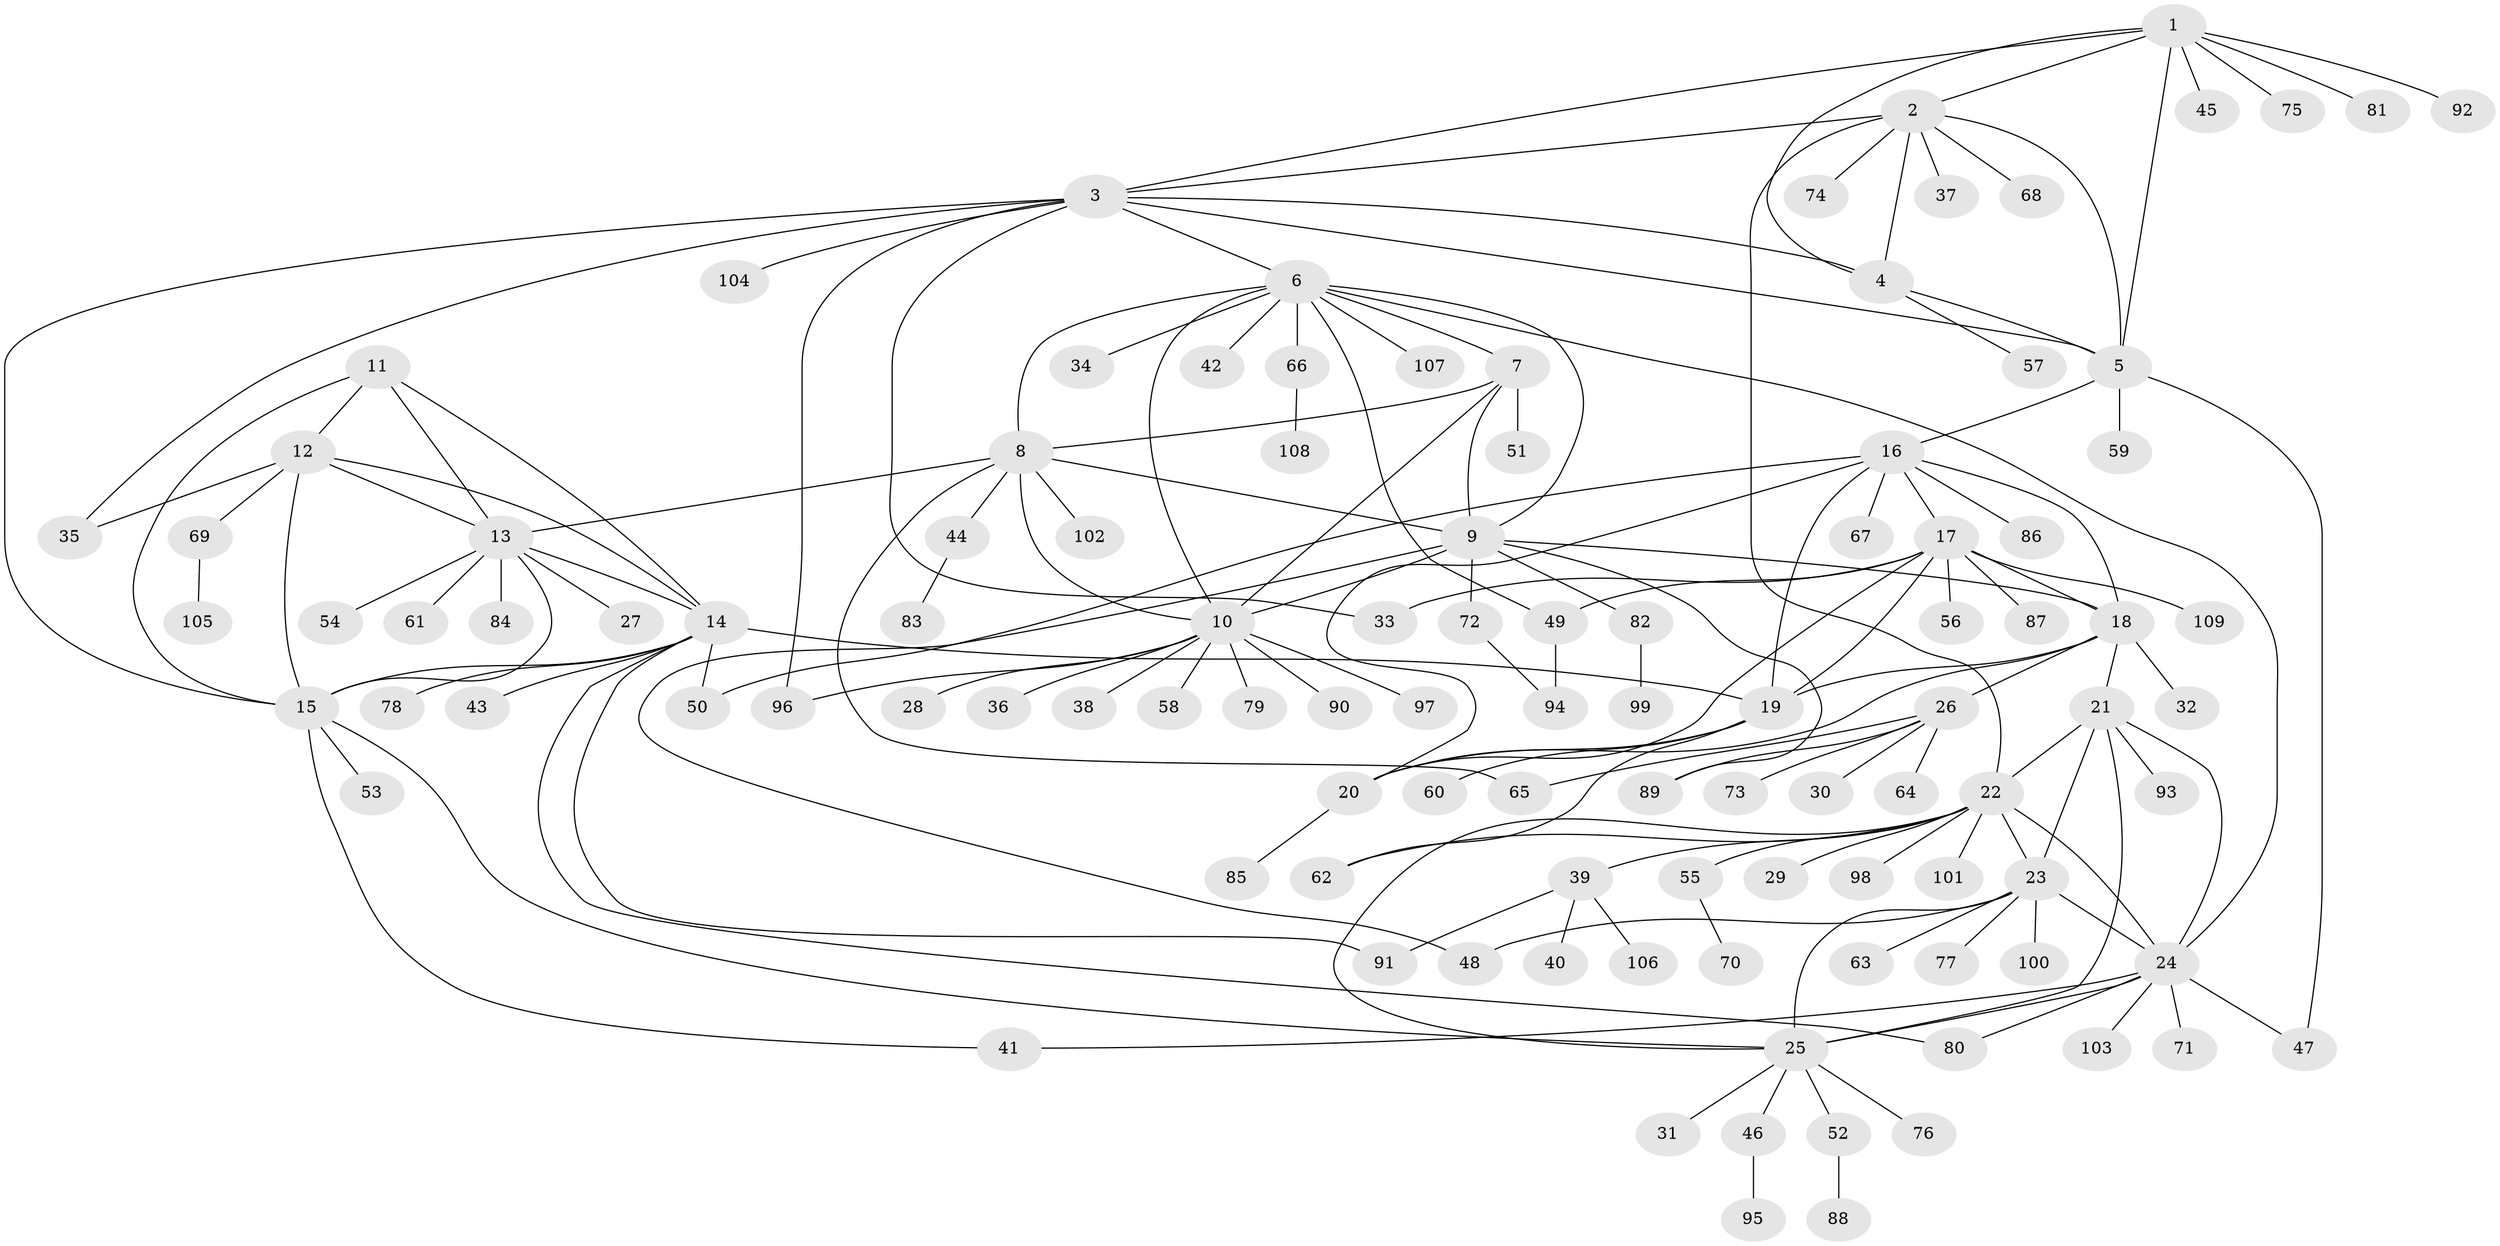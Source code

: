 // Generated by graph-tools (version 1.1) at 2025/37/03/09/25 02:37:16]
// undirected, 109 vertices, 158 edges
graph export_dot {
graph [start="1"]
  node [color=gray90,style=filled];
  1;
  2;
  3;
  4;
  5;
  6;
  7;
  8;
  9;
  10;
  11;
  12;
  13;
  14;
  15;
  16;
  17;
  18;
  19;
  20;
  21;
  22;
  23;
  24;
  25;
  26;
  27;
  28;
  29;
  30;
  31;
  32;
  33;
  34;
  35;
  36;
  37;
  38;
  39;
  40;
  41;
  42;
  43;
  44;
  45;
  46;
  47;
  48;
  49;
  50;
  51;
  52;
  53;
  54;
  55;
  56;
  57;
  58;
  59;
  60;
  61;
  62;
  63;
  64;
  65;
  66;
  67;
  68;
  69;
  70;
  71;
  72;
  73;
  74;
  75;
  76;
  77;
  78;
  79;
  80;
  81;
  82;
  83;
  84;
  85;
  86;
  87;
  88;
  89;
  90;
  91;
  92;
  93;
  94;
  95;
  96;
  97;
  98;
  99;
  100;
  101;
  102;
  103;
  104;
  105;
  106;
  107;
  108;
  109;
  1 -- 2;
  1 -- 3;
  1 -- 4;
  1 -- 5;
  1 -- 45;
  1 -- 75;
  1 -- 81;
  1 -- 92;
  2 -- 3;
  2 -- 4;
  2 -- 5;
  2 -- 22;
  2 -- 37;
  2 -- 68;
  2 -- 74;
  3 -- 4;
  3 -- 5;
  3 -- 6;
  3 -- 15;
  3 -- 33;
  3 -- 35;
  3 -- 96;
  3 -- 104;
  4 -- 5;
  4 -- 57;
  5 -- 16;
  5 -- 47;
  5 -- 59;
  6 -- 7;
  6 -- 8;
  6 -- 9;
  6 -- 10;
  6 -- 24;
  6 -- 34;
  6 -- 42;
  6 -- 49;
  6 -- 66;
  6 -- 107;
  7 -- 8;
  7 -- 9;
  7 -- 10;
  7 -- 51;
  8 -- 9;
  8 -- 10;
  8 -- 13;
  8 -- 44;
  8 -- 65;
  8 -- 102;
  9 -- 10;
  9 -- 18;
  9 -- 48;
  9 -- 72;
  9 -- 82;
  9 -- 89;
  10 -- 28;
  10 -- 36;
  10 -- 38;
  10 -- 58;
  10 -- 79;
  10 -- 90;
  10 -- 96;
  10 -- 97;
  11 -- 12;
  11 -- 13;
  11 -- 14;
  11 -- 15;
  12 -- 13;
  12 -- 14;
  12 -- 15;
  12 -- 35;
  12 -- 69;
  13 -- 14;
  13 -- 15;
  13 -- 27;
  13 -- 54;
  13 -- 61;
  13 -- 84;
  14 -- 15;
  14 -- 19;
  14 -- 43;
  14 -- 50;
  14 -- 78;
  14 -- 80;
  14 -- 91;
  15 -- 25;
  15 -- 41;
  15 -- 53;
  16 -- 17;
  16 -- 18;
  16 -- 19;
  16 -- 20;
  16 -- 50;
  16 -- 67;
  16 -- 86;
  17 -- 18;
  17 -- 19;
  17 -- 20;
  17 -- 33;
  17 -- 49;
  17 -- 56;
  17 -- 87;
  17 -- 109;
  18 -- 19;
  18 -- 20;
  18 -- 21;
  18 -- 26;
  18 -- 32;
  19 -- 20;
  19 -- 60;
  19 -- 62;
  20 -- 85;
  21 -- 22;
  21 -- 23;
  21 -- 24;
  21 -- 25;
  21 -- 93;
  22 -- 23;
  22 -- 24;
  22 -- 25;
  22 -- 29;
  22 -- 39;
  22 -- 55;
  22 -- 62;
  22 -- 98;
  22 -- 101;
  23 -- 24;
  23 -- 25;
  23 -- 48;
  23 -- 63;
  23 -- 77;
  23 -- 100;
  24 -- 25;
  24 -- 41;
  24 -- 47;
  24 -- 71;
  24 -- 80;
  24 -- 103;
  25 -- 31;
  25 -- 46;
  25 -- 52;
  25 -- 76;
  26 -- 30;
  26 -- 64;
  26 -- 65;
  26 -- 73;
  26 -- 89;
  39 -- 40;
  39 -- 91;
  39 -- 106;
  44 -- 83;
  46 -- 95;
  49 -- 94;
  52 -- 88;
  55 -- 70;
  66 -- 108;
  69 -- 105;
  72 -- 94;
  82 -- 99;
}
